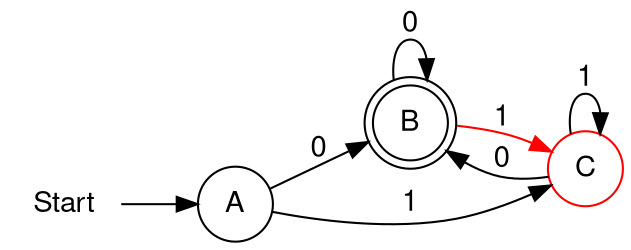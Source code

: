 digraph finite_state_machine {
	fontname="Helvetica,Arial,sans-serif"
	node [fontname="Helvetica,Arial,sans-serif"]
	edge [fontname="Helvetica,Arial,sans-serif"]
	rankdir=LR;
	node [shape = doublecircle]; B;
	node [shape = circle];
	Start -> A;
	A -> C [label = "1"];
	C -> C [label = "1"];
    A -> B [label = "0"];
    B -> B [label = "0"];
    B -> C [label = "1" color="red"];
    C -> B [label = "0"];
	Start [shape = none]; 
    C [color="red"];
}
